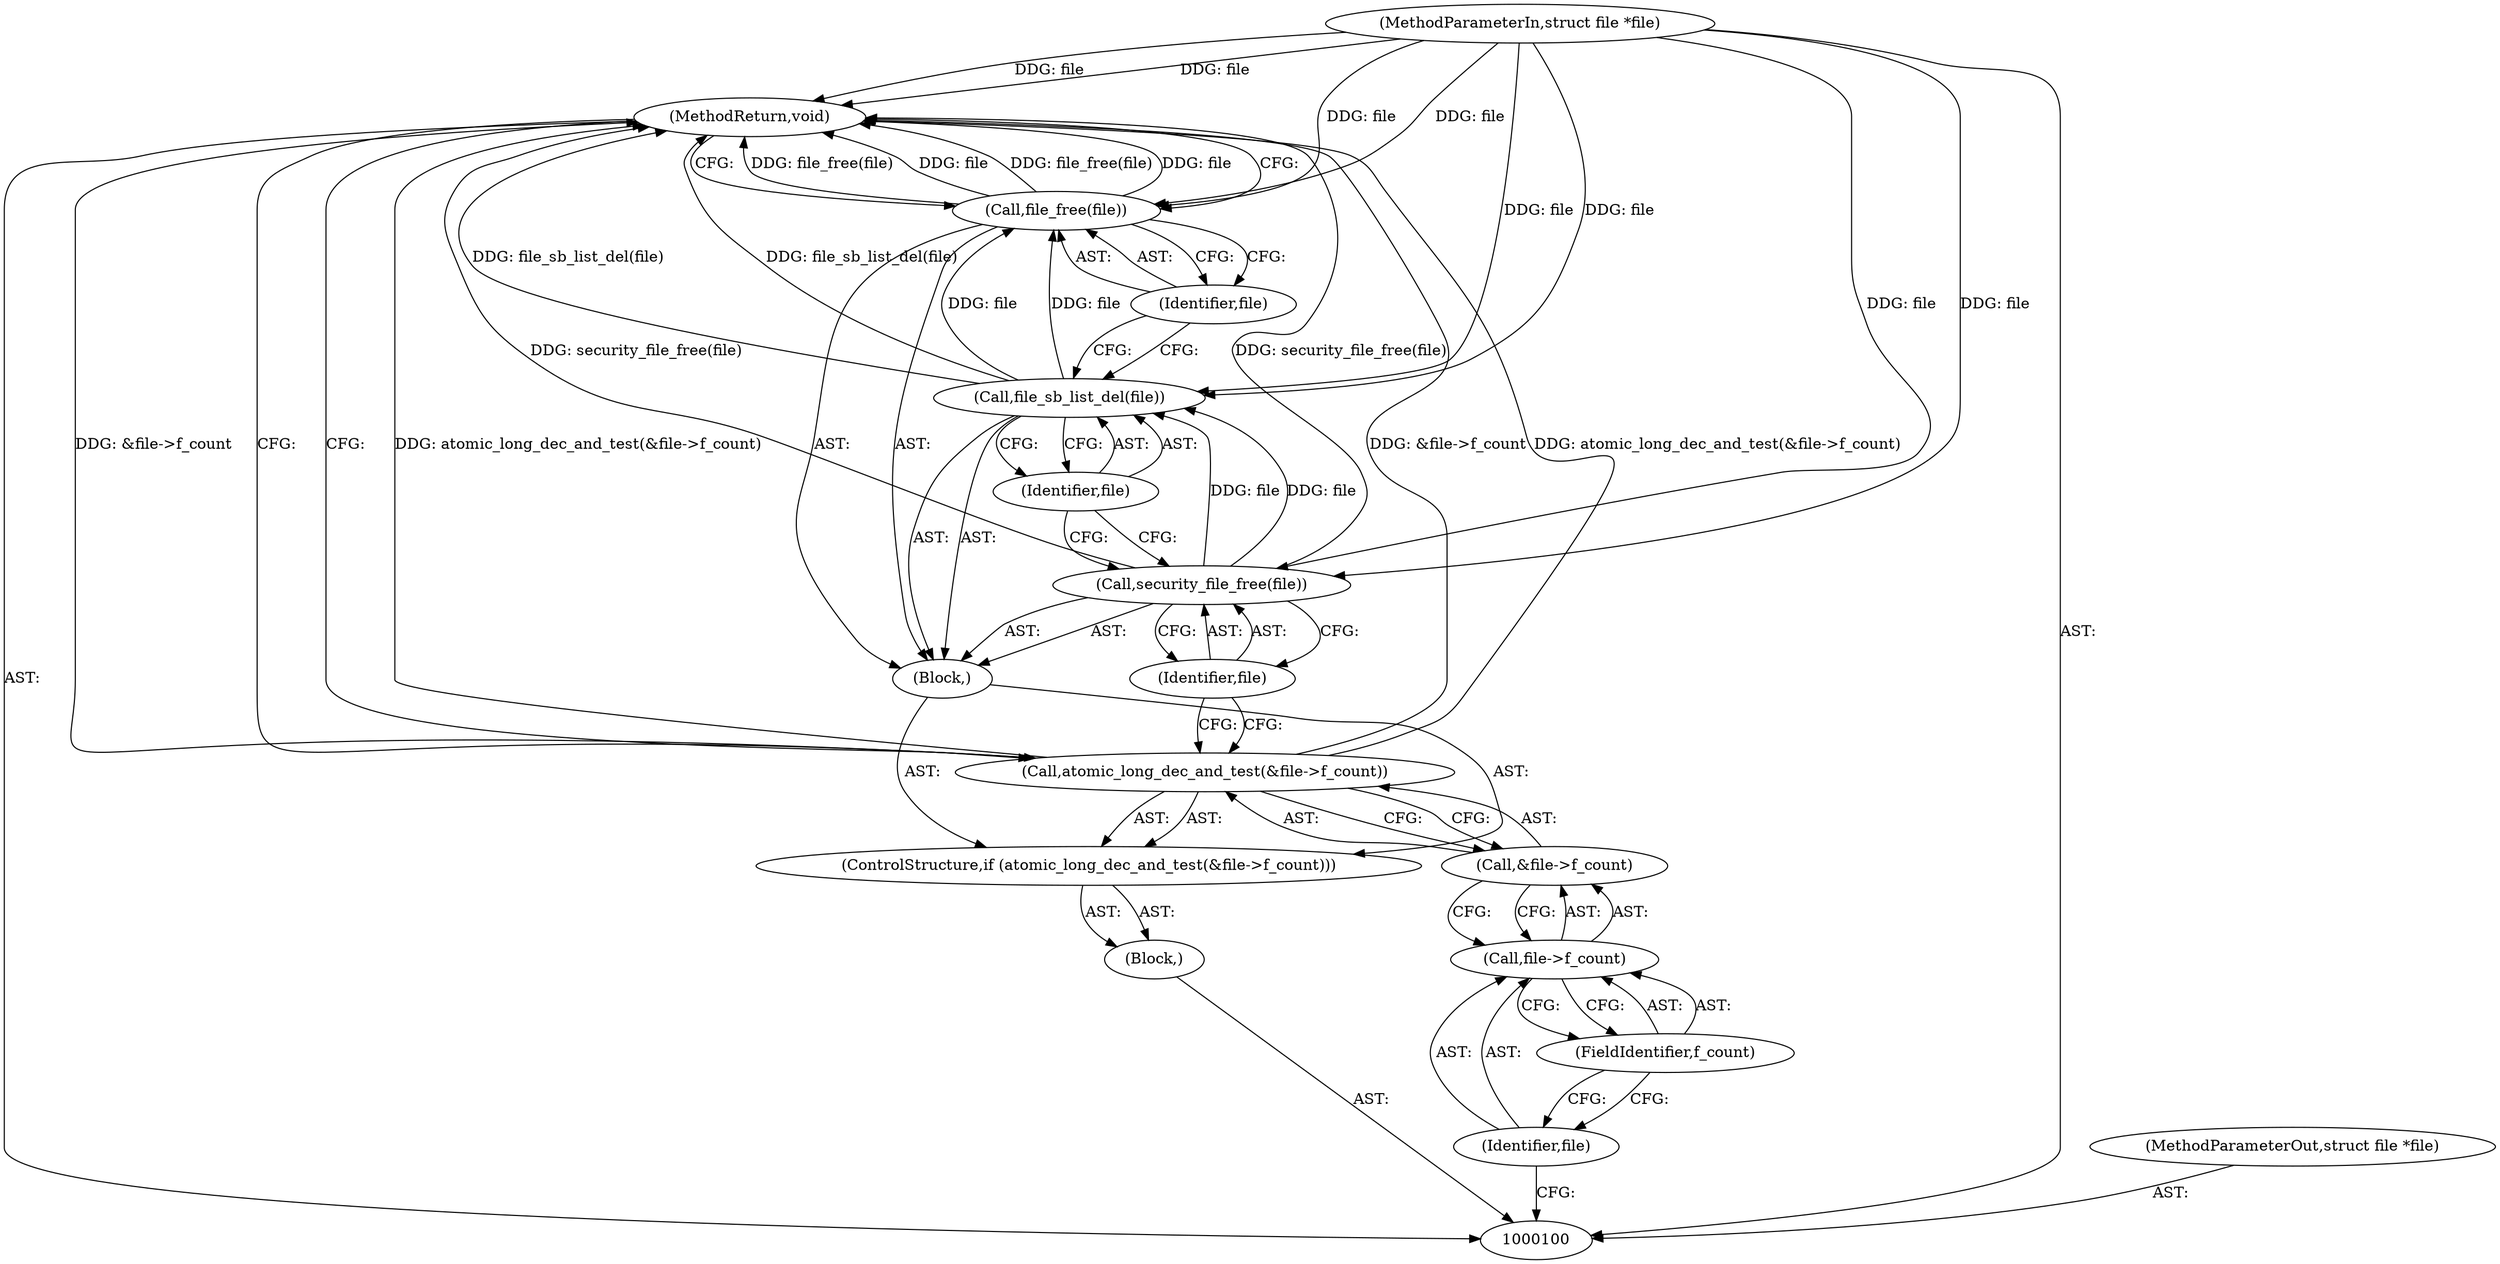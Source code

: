 digraph "1_linux_eee5cc2702929fd41cce28058dc6d6717f723f87_8" {
"1000116" [label="(MethodReturn,void)"];
"1000101" [label="(MethodParameterIn,struct file *file)"];
"1000145" [label="(MethodParameterOut,struct file *file)"];
"1000102" [label="(Block,)"];
"1000103" [label="(ControlStructure,if (atomic_long_dec_and_test(&file->f_count)))"];
"1000105" [label="(Call,&file->f_count)"];
"1000106" [label="(Call,file->f_count)"];
"1000107" [label="(Identifier,file)"];
"1000108" [label="(FieldIdentifier,f_count)"];
"1000109" [label="(Block,)"];
"1000104" [label="(Call,atomic_long_dec_and_test(&file->f_count))"];
"1000111" [label="(Identifier,file)"];
"1000110" [label="(Call,security_file_free(file))"];
"1000113" [label="(Identifier,file)"];
"1000112" [label="(Call,file_sb_list_del(file))"];
"1000115" [label="(Identifier,file)"];
"1000114" [label="(Call,file_free(file))"];
"1000116" -> "1000100"  [label="AST: "];
"1000116" -> "1000114"  [label="CFG: "];
"1000116" -> "1000104"  [label="CFG: "];
"1000104" -> "1000116"  [label="DDG: atomic_long_dec_and_test(&file->f_count)"];
"1000104" -> "1000116"  [label="DDG: &file->f_count"];
"1000114" -> "1000116"  [label="DDG: file_free(file)"];
"1000114" -> "1000116"  [label="DDG: file"];
"1000112" -> "1000116"  [label="DDG: file_sb_list_del(file)"];
"1000101" -> "1000116"  [label="DDG: file"];
"1000110" -> "1000116"  [label="DDG: security_file_free(file)"];
"1000101" -> "1000100"  [label="AST: "];
"1000101" -> "1000116"  [label="DDG: file"];
"1000101" -> "1000110"  [label="DDG: file"];
"1000101" -> "1000112"  [label="DDG: file"];
"1000101" -> "1000114"  [label="DDG: file"];
"1000145" -> "1000100"  [label="AST: "];
"1000102" -> "1000100"  [label="AST: "];
"1000103" -> "1000102"  [label="AST: "];
"1000103" -> "1000102"  [label="AST: "];
"1000104" -> "1000103"  [label="AST: "];
"1000109" -> "1000103"  [label="AST: "];
"1000105" -> "1000104"  [label="AST: "];
"1000105" -> "1000106"  [label="CFG: "];
"1000106" -> "1000105"  [label="AST: "];
"1000104" -> "1000105"  [label="CFG: "];
"1000106" -> "1000105"  [label="AST: "];
"1000106" -> "1000108"  [label="CFG: "];
"1000107" -> "1000106"  [label="AST: "];
"1000108" -> "1000106"  [label="AST: "];
"1000105" -> "1000106"  [label="CFG: "];
"1000107" -> "1000106"  [label="AST: "];
"1000107" -> "1000100"  [label="CFG: "];
"1000108" -> "1000107"  [label="CFG: "];
"1000108" -> "1000106"  [label="AST: "];
"1000108" -> "1000107"  [label="CFG: "];
"1000106" -> "1000108"  [label="CFG: "];
"1000109" -> "1000103"  [label="AST: "];
"1000110" -> "1000109"  [label="AST: "];
"1000112" -> "1000109"  [label="AST: "];
"1000114" -> "1000109"  [label="AST: "];
"1000104" -> "1000103"  [label="AST: "];
"1000104" -> "1000105"  [label="CFG: "];
"1000105" -> "1000104"  [label="AST: "];
"1000111" -> "1000104"  [label="CFG: "];
"1000116" -> "1000104"  [label="CFG: "];
"1000104" -> "1000116"  [label="DDG: atomic_long_dec_and_test(&file->f_count)"];
"1000104" -> "1000116"  [label="DDG: &file->f_count"];
"1000111" -> "1000110"  [label="AST: "];
"1000111" -> "1000104"  [label="CFG: "];
"1000110" -> "1000111"  [label="CFG: "];
"1000110" -> "1000109"  [label="AST: "];
"1000110" -> "1000111"  [label="CFG: "];
"1000111" -> "1000110"  [label="AST: "];
"1000113" -> "1000110"  [label="CFG: "];
"1000110" -> "1000116"  [label="DDG: security_file_free(file)"];
"1000101" -> "1000110"  [label="DDG: file"];
"1000110" -> "1000112"  [label="DDG: file"];
"1000113" -> "1000112"  [label="AST: "];
"1000113" -> "1000110"  [label="CFG: "];
"1000112" -> "1000113"  [label="CFG: "];
"1000112" -> "1000109"  [label="AST: "];
"1000112" -> "1000113"  [label="CFG: "];
"1000113" -> "1000112"  [label="AST: "];
"1000115" -> "1000112"  [label="CFG: "];
"1000112" -> "1000116"  [label="DDG: file_sb_list_del(file)"];
"1000110" -> "1000112"  [label="DDG: file"];
"1000101" -> "1000112"  [label="DDG: file"];
"1000112" -> "1000114"  [label="DDG: file"];
"1000115" -> "1000114"  [label="AST: "];
"1000115" -> "1000112"  [label="CFG: "];
"1000114" -> "1000115"  [label="CFG: "];
"1000114" -> "1000109"  [label="AST: "];
"1000114" -> "1000115"  [label="CFG: "];
"1000115" -> "1000114"  [label="AST: "];
"1000116" -> "1000114"  [label="CFG: "];
"1000114" -> "1000116"  [label="DDG: file_free(file)"];
"1000114" -> "1000116"  [label="DDG: file"];
"1000112" -> "1000114"  [label="DDG: file"];
"1000101" -> "1000114"  [label="DDG: file"];
}
